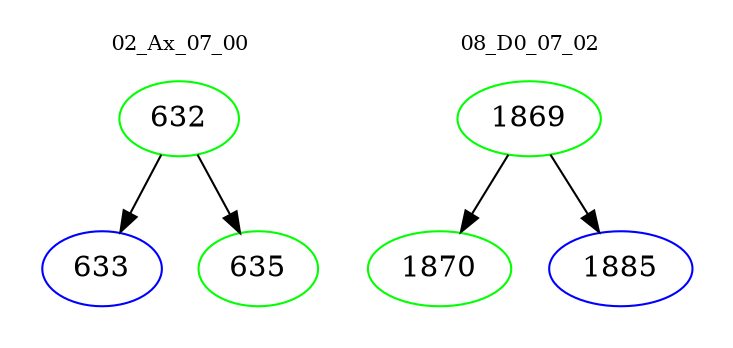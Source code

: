 digraph{
subgraph cluster_0 {
color = white
label = "02_Ax_07_00";
fontsize=10;
T0_632 [label="632", color="green"]
T0_632 -> T0_633 [color="black"]
T0_633 [label="633", color="blue"]
T0_632 -> T0_635 [color="black"]
T0_635 [label="635", color="green"]
}
subgraph cluster_1 {
color = white
label = "08_D0_07_02";
fontsize=10;
T1_1869 [label="1869", color="green"]
T1_1869 -> T1_1870 [color="black"]
T1_1870 [label="1870", color="green"]
T1_1869 -> T1_1885 [color="black"]
T1_1885 [label="1885", color="blue"]
}
}
